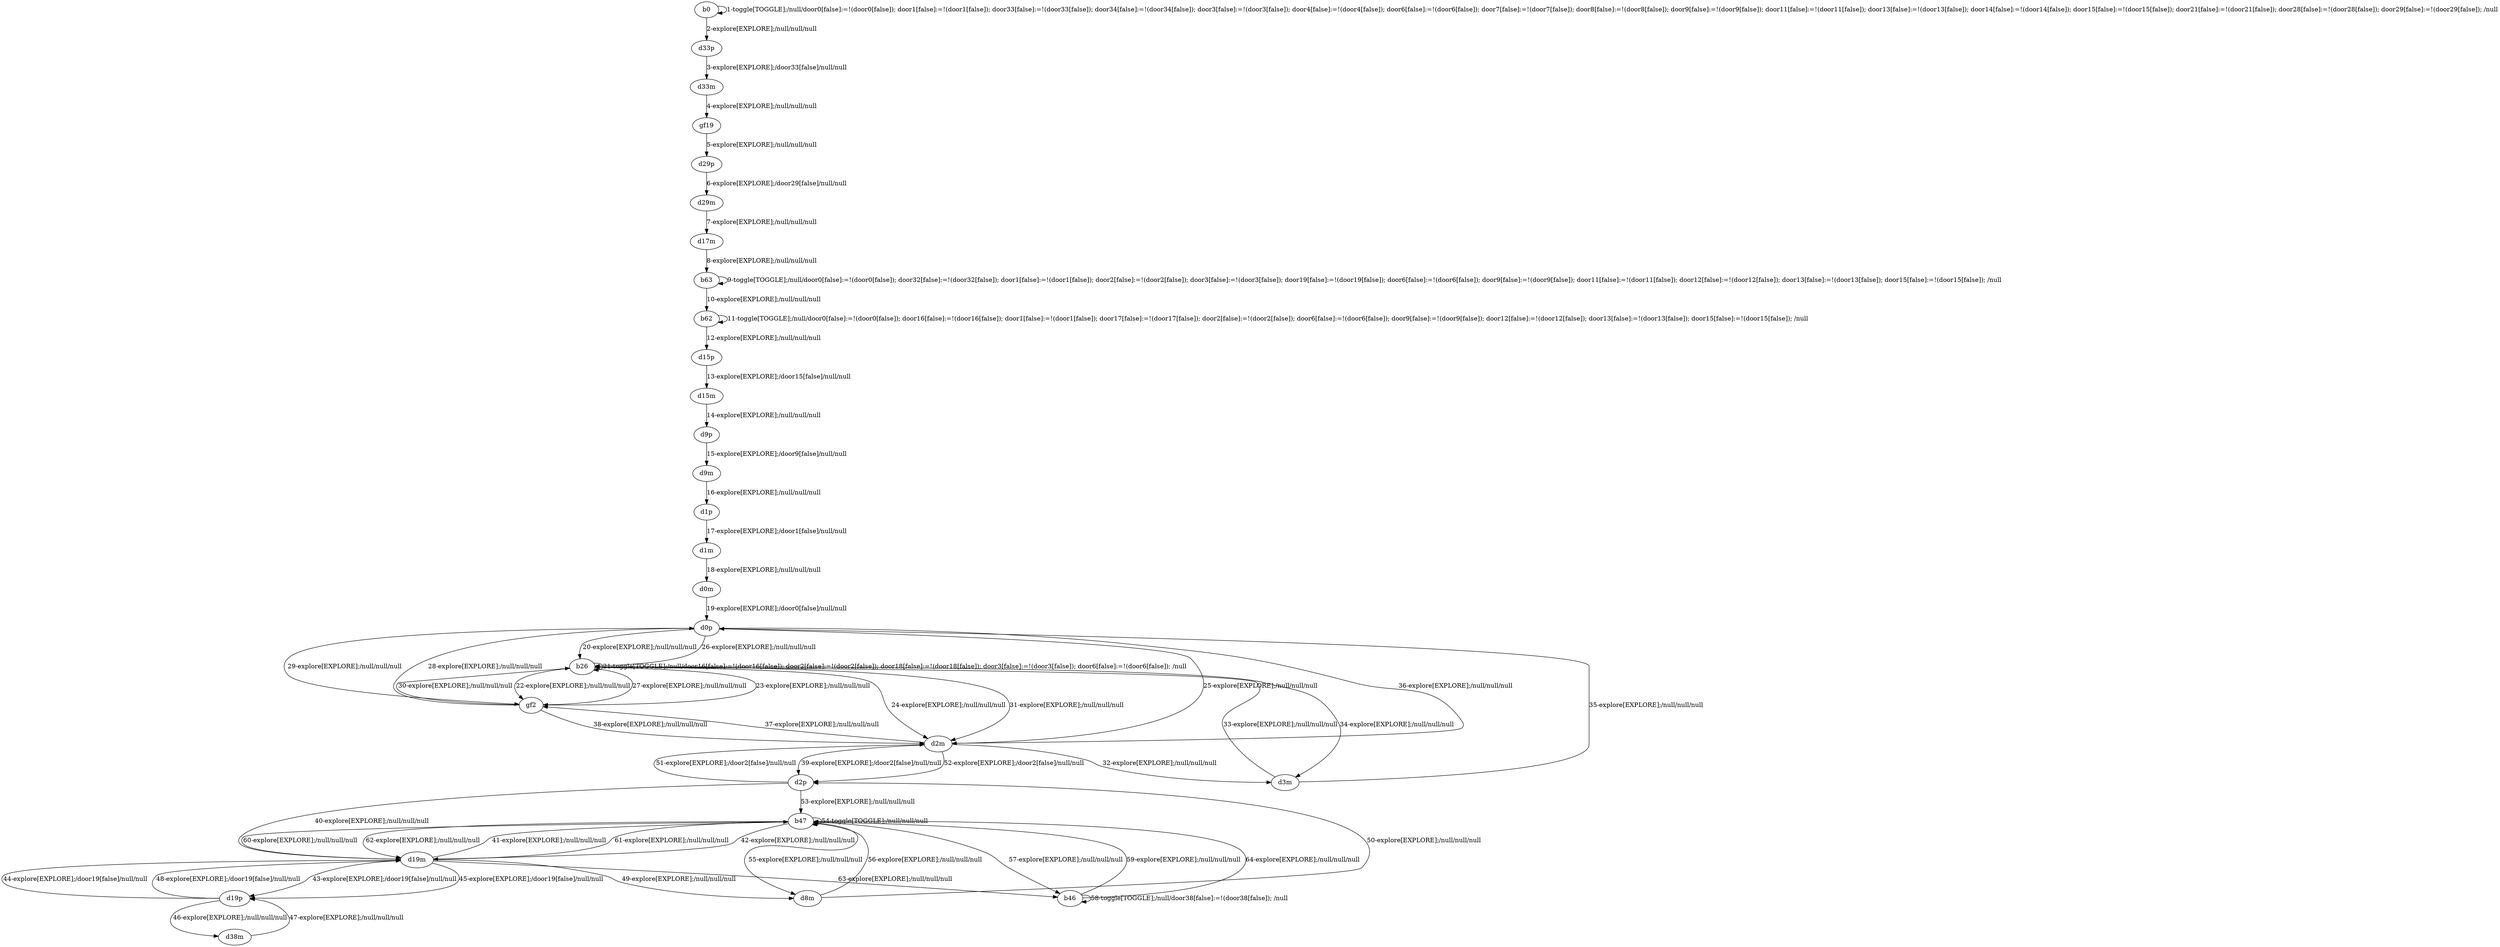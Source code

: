 # Total number of goals covered by this test: 15
# d19p --> d38m
# b47 --> b46
# d19m --> d19p
# d8m --> d2p
# d2p --> d2m
# d2p --> b47
# b47 --> d8m
# b46 --> b46
# b46 --> b47
# d19p --> d19m
# d19m --> b46
# d19m --> d8m
# d8m --> b47
# b47 --> b47
# d38m --> d19p

digraph g {
"b0" -> "b0" [label = "1-toggle[TOGGLE];/null/door0[false]:=!(door0[false]); door1[false]:=!(door1[false]); door33[false]:=!(door33[false]); door34[false]:=!(door34[false]); door3[false]:=!(door3[false]); door4[false]:=!(door4[false]); door6[false]:=!(door6[false]); door7[false]:=!(door7[false]); door8[false]:=!(door8[false]); door9[false]:=!(door9[false]); door11[false]:=!(door11[false]); door13[false]:=!(door13[false]); door14[false]:=!(door14[false]); door15[false]:=!(door15[false]); door21[false]:=!(door21[false]); door28[false]:=!(door28[false]); door29[false]:=!(door29[false]); /null"];
"b0" -> "d33p" [label = "2-explore[EXPLORE];/null/null/null"];
"d33p" -> "d33m" [label = "3-explore[EXPLORE];/door33[false]/null/null"];
"d33m" -> "gf19" [label = "4-explore[EXPLORE];/null/null/null"];
"gf19" -> "d29p" [label = "5-explore[EXPLORE];/null/null/null"];
"d29p" -> "d29m" [label = "6-explore[EXPLORE];/door29[false]/null/null"];
"d29m" -> "d17m" [label = "7-explore[EXPLORE];/null/null/null"];
"d17m" -> "b63" [label = "8-explore[EXPLORE];/null/null/null"];
"b63" -> "b63" [label = "9-toggle[TOGGLE];/null/door0[false]:=!(door0[false]); door32[false]:=!(door32[false]); door1[false]:=!(door1[false]); door2[false]:=!(door2[false]); door3[false]:=!(door3[false]); door19[false]:=!(door19[false]); door6[false]:=!(door6[false]); door9[false]:=!(door9[false]); door11[false]:=!(door11[false]); door12[false]:=!(door12[false]); door13[false]:=!(door13[false]); door15[false]:=!(door15[false]); /null"];
"b63" -> "b62" [label = "10-explore[EXPLORE];/null/null/null"];
"b62" -> "b62" [label = "11-toggle[TOGGLE];/null/door0[false]:=!(door0[false]); door16[false]:=!(door16[false]); door1[false]:=!(door1[false]); door17[false]:=!(door17[false]); door2[false]:=!(door2[false]); door6[false]:=!(door6[false]); door9[false]:=!(door9[false]); door12[false]:=!(door12[false]); door13[false]:=!(door13[false]); door15[false]:=!(door15[false]); /null"];
"b62" -> "d15p" [label = "12-explore[EXPLORE];/null/null/null"];
"d15p" -> "d15m" [label = "13-explore[EXPLORE];/door15[false]/null/null"];
"d15m" -> "d9p" [label = "14-explore[EXPLORE];/null/null/null"];
"d9p" -> "d9m" [label = "15-explore[EXPLORE];/door9[false]/null/null"];
"d9m" -> "d1p" [label = "16-explore[EXPLORE];/null/null/null"];
"d1p" -> "d1m" [label = "17-explore[EXPLORE];/door1[false]/null/null"];
"d1m" -> "d0m" [label = "18-explore[EXPLORE];/null/null/null"];
"d0m" -> "d0p" [label = "19-explore[EXPLORE];/door0[false]/null/null"];
"d0p" -> "b26" [label = "20-explore[EXPLORE];/null/null/null"];
"b26" -> "b26" [label = "21-toggle[TOGGLE];/null/door16[false]:=!(door16[false]); door2[false]:=!(door2[false]); door18[false]:=!(door18[false]); door3[false]:=!(door3[false]); door6[false]:=!(door6[false]); /null"];
"b26" -> "gf2" [label = "22-explore[EXPLORE];/null/null/null"];
"gf2" -> "b26" [label = "23-explore[EXPLORE];/null/null/null"];
"b26" -> "d2m" [label = "24-explore[EXPLORE];/null/null/null"];
"d2m" -> "d0p" [label = "25-explore[EXPLORE];/null/null/null"];
"d0p" -> "b26" [label = "26-explore[EXPLORE];/null/null/null"];
"b26" -> "gf2" [label = "27-explore[EXPLORE];/null/null/null"];
"gf2" -> "d0p" [label = "28-explore[EXPLORE];/null/null/null"];
"d0p" -> "gf2" [label = "29-explore[EXPLORE];/null/null/null"];
"gf2" -> "b26" [label = "30-explore[EXPLORE];/null/null/null"];
"b26" -> "d2m" [label = "31-explore[EXPLORE];/null/null/null"];
"d2m" -> "d3m" [label = "32-explore[EXPLORE];/null/null/null"];
"d3m" -> "b26" [label = "33-explore[EXPLORE];/null/null/null"];
"b26" -> "d3m" [label = "34-explore[EXPLORE];/null/null/null"];
"d3m" -> "d0p" [label = "35-explore[EXPLORE];/null/null/null"];
"d0p" -> "d2m" [label = "36-explore[EXPLORE];/null/null/null"];
"d2m" -> "gf2" [label = "37-explore[EXPLORE];/null/null/null"];
"gf2" -> "d2m" [label = "38-explore[EXPLORE];/null/null/null"];
"d2m" -> "d2p" [label = "39-explore[EXPLORE];/door2[false]/null/null"];
"d2p" -> "d19m" [label = "40-explore[EXPLORE];/null/null/null"];
"d19m" -> "b47" [label = "41-explore[EXPLORE];/null/null/null"];
"b47" -> "d19m" [label = "42-explore[EXPLORE];/null/null/null"];
"d19m" -> "d19p" [label = "43-explore[EXPLORE];/door19[false]/null/null"];
"d19p" -> "d19m" [label = "44-explore[EXPLORE];/door19[false]/null/null"];
"d19m" -> "d19p" [label = "45-explore[EXPLORE];/door19[false]/null/null"];
"d19p" -> "d38m" [label = "46-explore[EXPLORE];/null/null/null"];
"d38m" -> "d19p" [label = "47-explore[EXPLORE];/null/null/null"];
"d19p" -> "d19m" [label = "48-explore[EXPLORE];/door19[false]/null/null"];
"d19m" -> "d8m" [label = "49-explore[EXPLORE];/null/null/null"];
"d8m" -> "d2p" [label = "50-explore[EXPLORE];/null/null/null"];
"d2p" -> "d2m" [label = "51-explore[EXPLORE];/door2[false]/null/null"];
"d2m" -> "d2p" [label = "52-explore[EXPLORE];/door2[false]/null/null"];
"d2p" -> "b47" [label = "53-explore[EXPLORE];/null/null/null"];
"b47" -> "b47" [label = "54-toggle[TOGGLE];/null/null/null"];
"b47" -> "d8m" [label = "55-explore[EXPLORE];/null/null/null"];
"d8m" -> "b47" [label = "56-explore[EXPLORE];/null/null/null"];
"b47" -> "b46" [label = "57-explore[EXPLORE];/null/null/null"];
"b46" -> "b46" [label = "58-toggle[TOGGLE];/null/door38[false]:=!(door38[false]); /null"];
"b46" -> "b47" [label = "59-explore[EXPLORE];/null/null/null"];
"b47" -> "d19m" [label = "60-explore[EXPLORE];/null/null/null"];
"d19m" -> "b47" [label = "61-explore[EXPLORE];/null/null/null"];
"b47" -> "d19m" [label = "62-explore[EXPLORE];/null/null/null"];
"d19m" -> "b46" [label = "63-explore[EXPLORE];/null/null/null"];
"b46" -> "b47" [label = "64-explore[EXPLORE];/null/null/null"];
}